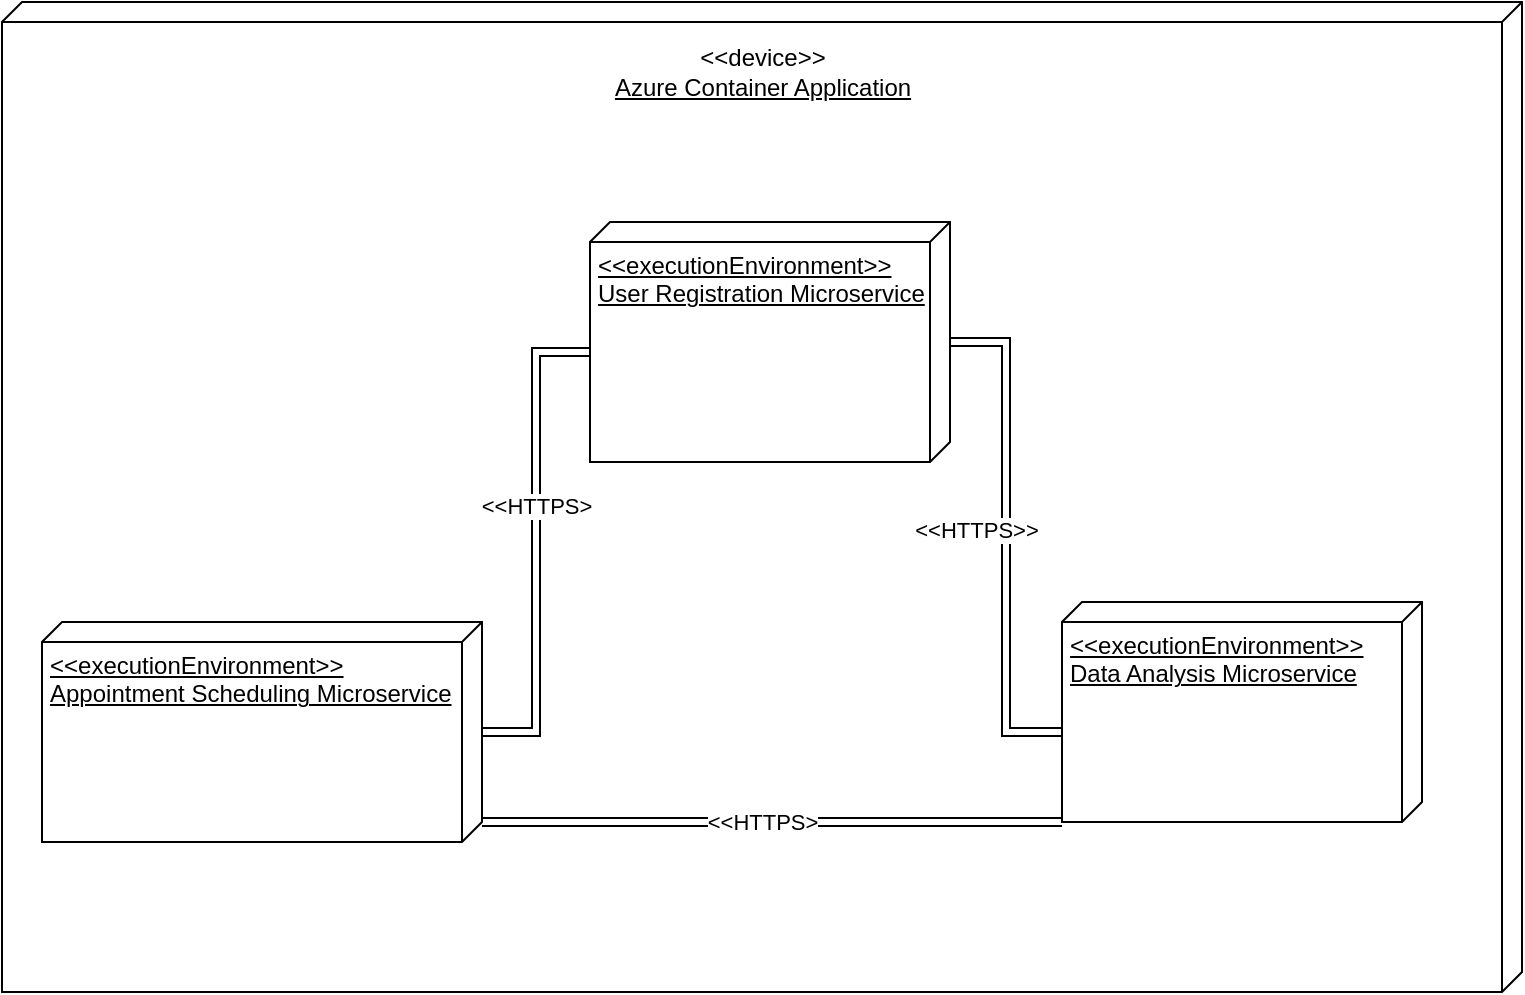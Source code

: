 <mxfile version="22.0.4" type="github">
  <diagram name="Page-1" id="_NqfBwlQ9Yb1ZlnomQ05">
    <mxGraphModel dx="1434" dy="750" grid="1" gridSize="10" guides="1" tooltips="1" connect="1" arrows="1" fold="1" page="1" pageScale="1" pageWidth="827" pageHeight="1169" math="0" shadow="0">
      <root>
        <mxCell id="0" />
        <mxCell id="1" parent="0" />
        <mxCell id="_tAlikrw9c_dk1lk49dS-2" value="" style="verticalAlign=top;align=left;spacingTop=8;spacingLeft=2;spacingRight=12;shape=cube;size=10;direction=south;fontStyle=4;html=1;whiteSpace=wrap;" parent="1" vertex="1">
          <mxGeometry x="30" y="20" width="760" height="495" as="geometry" />
        </mxCell>
        <mxCell id="_tAlikrw9c_dk1lk49dS-3" value="&lt;div style=&quot;&quot;&gt;&lt;span style=&quot;background-color: initial;&quot;&gt;&amp;lt;&amp;lt;executionEnvironment&amp;gt;&amp;gt;&lt;/span&gt;&lt;/div&gt;&lt;div style=&quot;&quot;&gt;&lt;span style=&quot;background-color: initial;&quot;&gt;Appointment Scheduling Microservice&lt;/span&gt;&lt;/div&gt;" style="verticalAlign=top;align=left;spacingTop=8;spacingLeft=2;spacingRight=12;shape=cube;size=10;direction=south;fontStyle=4;html=1;whiteSpace=wrap;" parent="1" vertex="1">
          <mxGeometry x="50" y="330" width="220" height="110" as="geometry" />
        </mxCell>
        <mxCell id="_tAlikrw9c_dk1lk49dS-4" value="&amp;lt;&amp;lt;executionEnvironment&amp;gt;&amp;gt;&lt;br&gt;User Registration Microservice" style="verticalAlign=top;align=left;spacingTop=8;spacingLeft=2;spacingRight=12;shape=cube;size=10;direction=south;fontStyle=4;html=1;whiteSpace=wrap;" parent="1" vertex="1">
          <mxGeometry x="324" y="130" width="180" height="120" as="geometry" />
        </mxCell>
        <mxCell id="_tAlikrw9c_dk1lk49dS-5" value="&amp;lt;&amp;lt;executionEnvironment&amp;gt;&amp;gt;&lt;br&gt;Data Analysis Microservice" style="verticalAlign=top;align=left;spacingTop=8;spacingLeft=2;spacingRight=12;shape=cube;size=10;direction=south;fontStyle=4;html=1;whiteSpace=wrap;" parent="1" vertex="1">
          <mxGeometry x="560" y="320" width="180" height="110" as="geometry" />
        </mxCell>
        <mxCell id="Avhfhtqk2JE3OwIKp2vW-1" value="&amp;lt;&amp;lt;device&amp;gt;&amp;gt;&lt;br style=&quot;border-color: var(--border-color); text-align: left;&quot;&gt;&lt;span style=&quot;text-align: left; text-decoration-line: underline;&quot;&gt;Azure Container Application&lt;/span&gt;" style="text;html=1;strokeColor=none;fillColor=none;align=center;verticalAlign=middle;whiteSpace=wrap;rounded=0;" parent="1" vertex="1">
          <mxGeometry x="322.5" y="40" width="175" height="30" as="geometry" />
        </mxCell>
        <mxCell id="Avhfhtqk2JE3OwIKp2vW-3" style="edgeStyle=orthogonalEdgeStyle;rounded=0;orthogonalLoop=1;jettySize=auto;html=1;entryX=0;entryY=0;entryDx=65;entryDy=180;entryPerimeter=0;shape=link;" parent="1" source="_tAlikrw9c_dk1lk49dS-3" target="_tAlikrw9c_dk1lk49dS-4" edge="1">
          <mxGeometry relative="1" as="geometry" />
        </mxCell>
        <mxCell id="Avhfhtqk2JE3OwIKp2vW-6" value="&amp;lt;&amp;lt;HTTPS&amp;gt;" style="edgeLabel;html=1;align=center;verticalAlign=middle;resizable=0;points=[];" parent="Avhfhtqk2JE3OwIKp2vW-3" vertex="1" connectable="0">
          <mxGeometry x="-0.305" relative="1" as="geometry">
            <mxPoint y="-55" as="offset" />
          </mxGeometry>
        </mxCell>
        <mxCell id="Avhfhtqk2JE3OwIKp2vW-4" style="edgeStyle=orthogonalEdgeStyle;rounded=0;orthogonalLoop=1;jettySize=auto;html=1;entryX=0;entryY=0;entryDx=65;entryDy=180;entryPerimeter=0;shape=link;" parent="1" source="_tAlikrw9c_dk1lk49dS-4" target="_tAlikrw9c_dk1lk49dS-5" edge="1">
          <mxGeometry relative="1" as="geometry" />
        </mxCell>
        <mxCell id="Avhfhtqk2JE3OwIKp2vW-7" value="&amp;lt;&amp;lt;HTTPS&amp;gt;&amp;gt;" style="edgeLabel;html=1;align=center;verticalAlign=middle;resizable=0;points=[];" parent="Avhfhtqk2JE3OwIKp2vW-4" vertex="1" connectable="0">
          <mxGeometry x="-0.493" y="-2" relative="1" as="geometry">
            <mxPoint x="-13" y="58" as="offset" />
          </mxGeometry>
        </mxCell>
        <mxCell id="jXqAlRngbRbXvC1DMOfq-8" style="edgeStyle=orthogonalEdgeStyle;rounded=0;orthogonalLoop=1;jettySize=auto;html=1;entryX=1;entryY=1;entryDx=0;entryDy=0;entryPerimeter=0;shape=link;exitX=0;exitY=0;exitDx=100;exitDy=0;exitPerimeter=0;" edge="1" parent="1" source="_tAlikrw9c_dk1lk49dS-3" target="_tAlikrw9c_dk1lk49dS-5">
          <mxGeometry relative="1" as="geometry">
            <mxPoint x="280" y="395" as="sourcePoint" />
            <mxPoint x="334" y="205" as="targetPoint" />
            <Array as="points">
              <mxPoint x="490" y="430" />
              <mxPoint x="490" y="430" />
            </Array>
          </mxGeometry>
        </mxCell>
        <mxCell id="jXqAlRngbRbXvC1DMOfq-9" value="&amp;lt;&amp;lt;HTTPS&amp;gt;" style="edgeLabel;html=1;align=center;verticalAlign=middle;resizable=0;points=[];" vertex="1" connectable="0" parent="jXqAlRngbRbXvC1DMOfq-8">
          <mxGeometry x="-0.305" relative="1" as="geometry">
            <mxPoint x="39" as="offset" />
          </mxGeometry>
        </mxCell>
      </root>
    </mxGraphModel>
  </diagram>
</mxfile>
